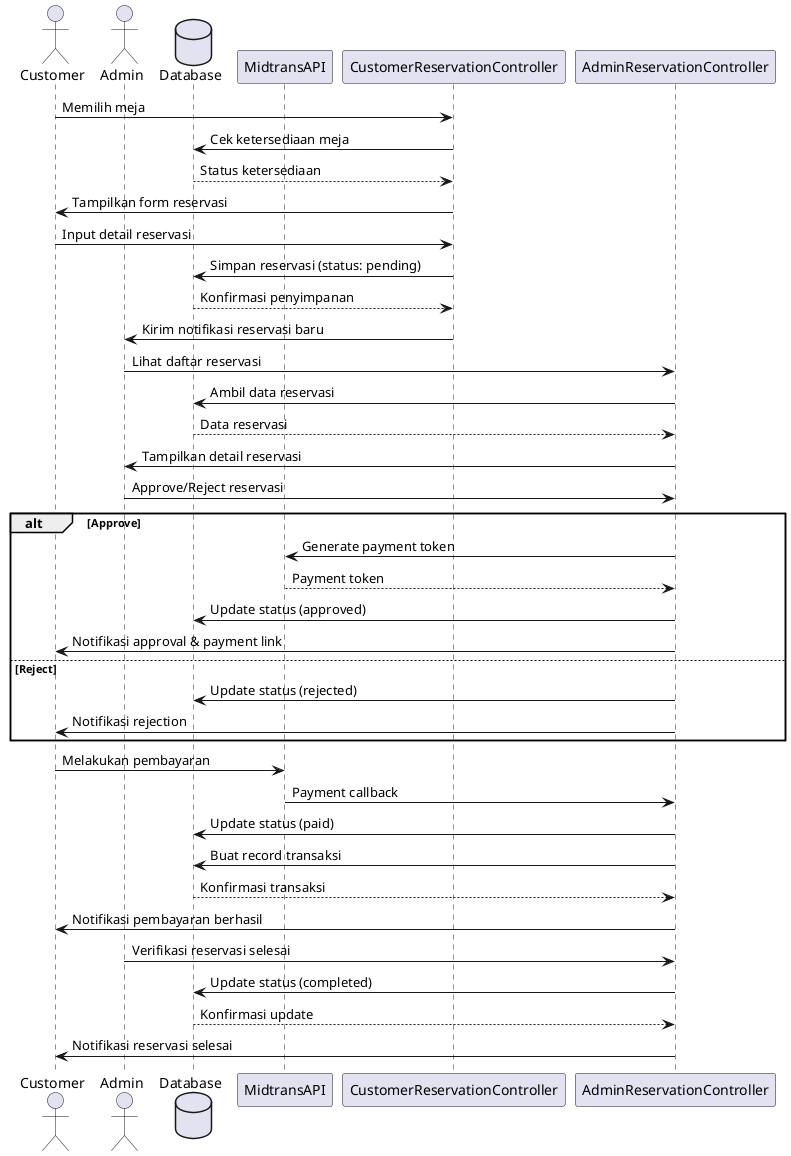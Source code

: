 @startuml Reservation Flow

' Actors
actor Customer
actor Admin
database Database
participant MidtransAPI

' Customer Flow
Customer -> CustomerReservationController: Memilih meja
CustomerReservationController -> Database: Cek ketersediaan meja
Database --> CustomerReservationController: Status ketersediaan
CustomerReservationController -> Customer: Tampilkan form reservasi

Customer -> CustomerReservationController: Input detail reservasi
CustomerReservationController -> Database: Simpan reservasi (status: pending)
Database --> CustomerReservationController: Konfirmasi penyimpanan
CustomerReservationController -> Admin: Kirim notifikasi reservasi baru

' Admin Flow
Admin -> AdminReservationController: Lihat daftar reservasi
AdminReservationController -> Database: Ambil data reservasi
Database --> AdminReservationController: Data reservasi
AdminReservationController -> Admin: Tampilkan detail reservasi

Admin -> AdminReservationController: Approve/Reject reservasi
alt Approve
    AdminReservationController -> MidtransAPI: Generate payment token
    MidtransAPI --> AdminReservationController: Payment token
    AdminReservationController -> Database: Update status (approved)
    AdminReservationController -> Customer: Notifikasi approval & payment link
else Reject
    AdminReservationController -> Database: Update status (rejected)
    AdminReservationController -> Customer: Notifikasi rejection
end

' Payment Flow
Customer -> MidtransAPI: Melakukan pembayaran
MidtransAPI -> AdminReservationController: Payment callback
AdminReservationController -> Database: Update status (paid)
AdminReservationController -> Database: Buat record transaksi
Database --> AdminReservationController: Konfirmasi transaksi
AdminReservationController -> Customer: Notifikasi pembayaran berhasil

' Completion Flow
Admin -> AdminReservationController: Verifikasi reservasi selesai
AdminReservationController -> Database: Update status (completed)
Database --> AdminReservationController: Konfirmasi update
AdminReservationController -> Customer: Notifikasi reservasi selesai

@enduml

